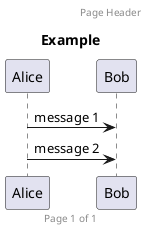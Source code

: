 @startuml
'https://plantuml.com/sequence-diagram

title Example

header Page Header
footer Page %page% of %lastpage%

Alice -> Bob : message 1
Alice -> Bob : message 2

@enduml